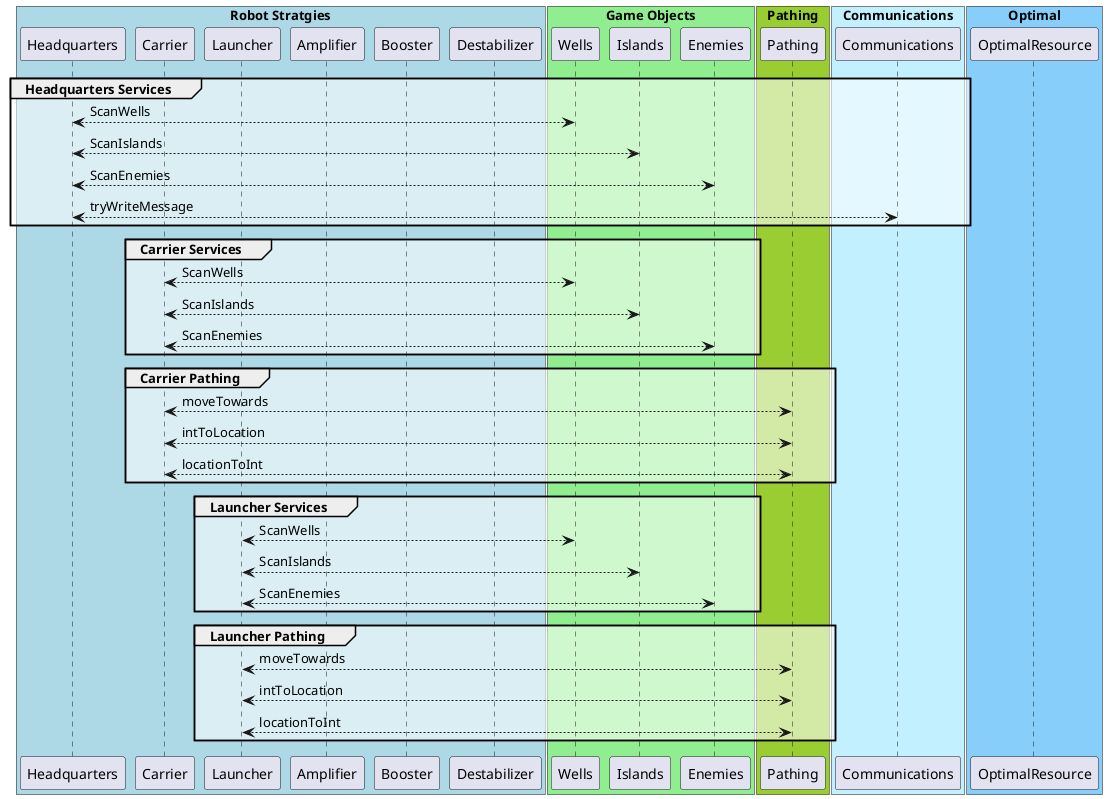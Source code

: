
@startuml BigPicture-Sequence-Diagram

skinparam SequenceGroupBodyBackgroundColor #FFFFFF90

box "Robot Stratgies" #LightBlue
    participant Headquarters
    participant Carrier
    participant Launcher
    participant Amplifier
    participant Booster
    participant Destabilizer
end box

box "Game Objects" #LightGreen
    participant Wells
    participant Islands
    participant Enemies
end box

box "Pathing" #YellowGreen
    participant Pathing
end box

box "Communications" #APPLICATION
    participant Communications
end box

box "Optimal" #LightSkyBlue
    participant OptimalResource
end box

group Headquarters Services
    Headquarters <--> Wells : ScanWells
    Headquarters <--> Islands : ScanIslands
    Headquarters <--> Enemies : ScanEnemies
    Headquarters <--> Communications : tryWriteMessage
end

group Carrier Services
    Carrier <--> Wells : ScanWells
    Carrier <--> Islands : ScanIslands
    Carrier <--> Enemies : ScanEnemies
end

group Carrier Pathing
    Carrier <--> Pathing : moveTowards
    Carrier <--> Pathing : intToLocation
    Carrier <--> Pathing : locationToInt
end

group Launcher Services
    Launcher <--> Wells : ScanWells
    Launcher <--> Islands : ScanIslands
    Launcher <--> Enemies : ScanEnemies
end

group Launcher Pathing
    Launcher <--> Pathing : moveTowards
    Launcher <--> Pathing : intToLocation
    Launcher <--> Pathing : locationToInt
end

@enduml